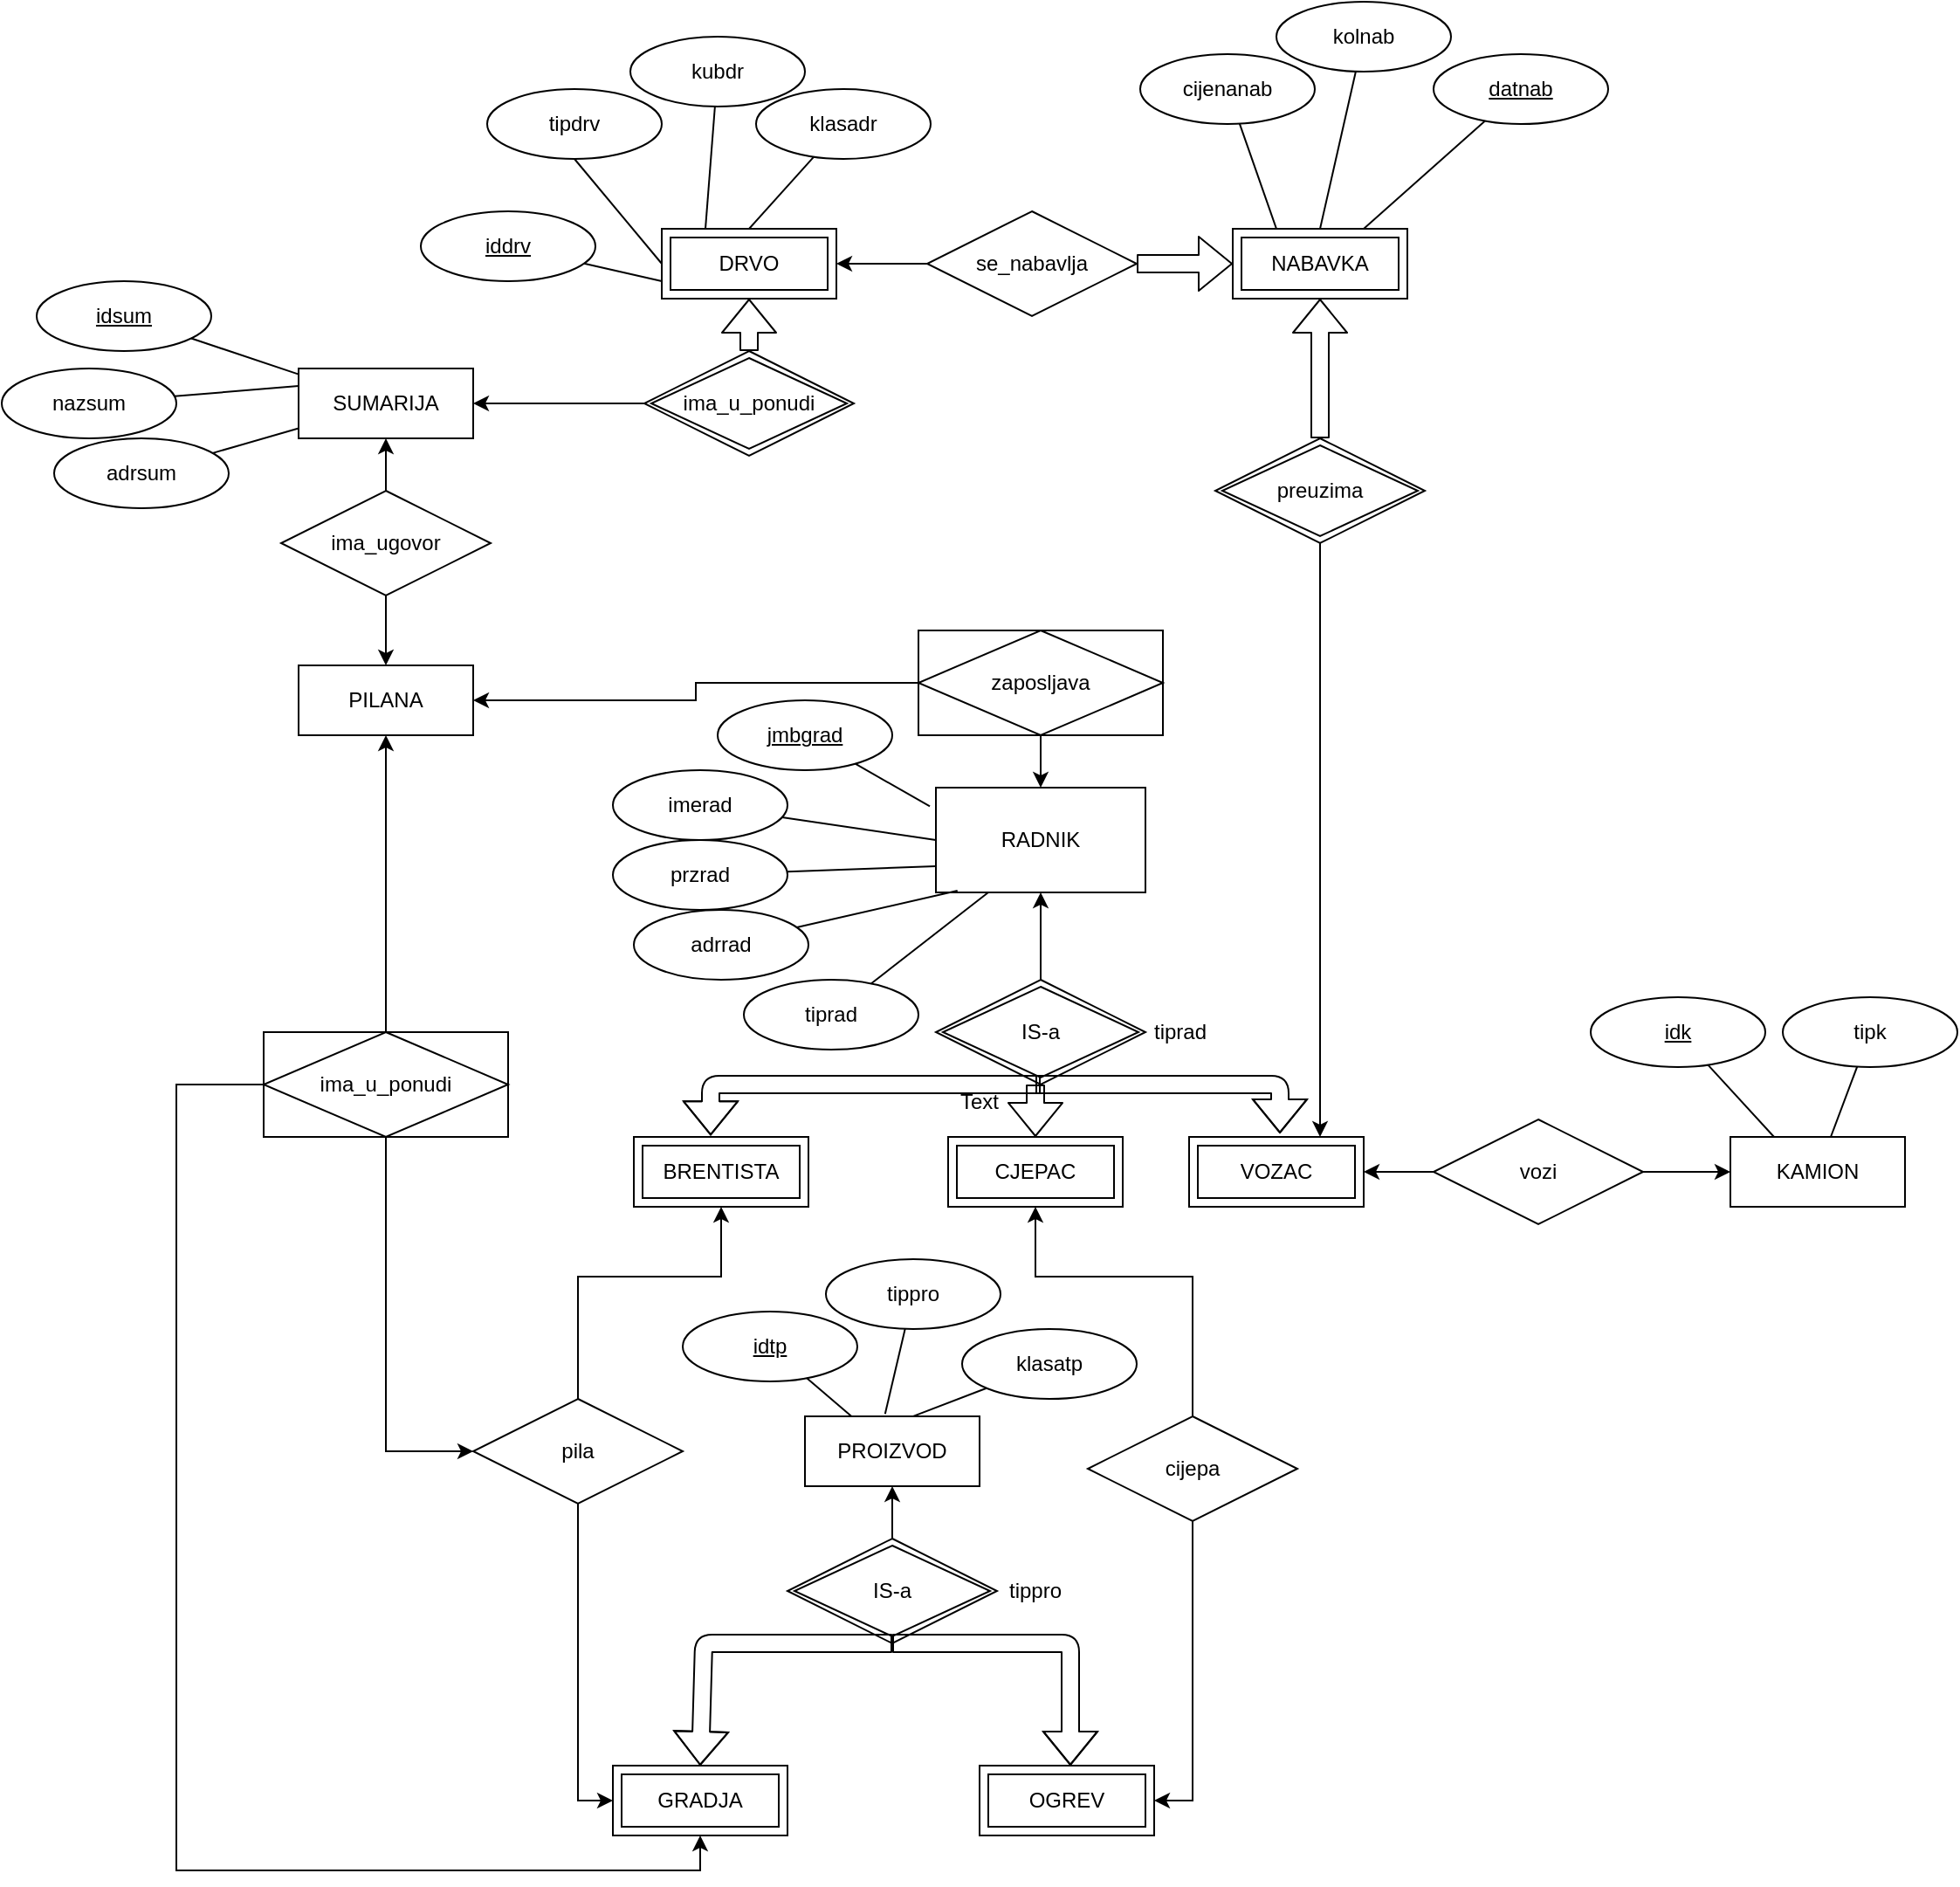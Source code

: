 <mxfile version="14.6.3" type="github"><diagram id="-kFveXUPwsFfeu6zUe2m" name="Pilana"><mxGraphModel dx="2805" dy="2001" grid="1" gridSize="10" guides="1" tooltips="1" connect="1" arrows="1" fold="1" page="1" pageScale="1" pageWidth="850" pageHeight="1100" math="0" shadow="0"><root><mxCell id="VTfaBfGXfOhWPhyagRME-0"/><mxCell id="VTfaBfGXfOhWPhyagRME-1" parent="VTfaBfGXfOhWPhyagRME-0"/><mxCell id="TEpIBOkcqICS6pkdpQE1-0" value="SUMARIJA" style="whiteSpace=wrap;html=1;align=center;" parent="VTfaBfGXfOhWPhyagRME-1" vertex="1"><mxGeometry x="-100" y="70" width="100" height="40" as="geometry"/></mxCell><mxCell id="7DrTEY1Zt3KniXVHyZ8X-17" style="edgeStyle=orthogonalEdgeStyle;rounded=0;orthogonalLoop=1;jettySize=auto;html=1;entryX=1;entryY=0.5;entryDx=0;entryDy=0;" parent="VTfaBfGXfOhWPhyagRME-1" source="0d1GbfKRoJuNtfmkYxLm-1" target="0d1GbfKRoJuNtfmkYxLm-7" edge="1"><mxGeometry relative="1" as="geometry"/></mxCell><mxCell id="0d1GbfKRoJuNtfmkYxLm-1" value="se_nabavlja" style="shape=rhombus;perimeter=rhombusPerimeter;whiteSpace=wrap;html=1;align=center;" parent="VTfaBfGXfOhWPhyagRME-1" vertex="1"><mxGeometry x="260" y="-20" width="120" height="60" as="geometry"/></mxCell><mxCell id="0d1GbfKRoJuNtfmkYxLm-7" value="DRVO" style="shape=ext;margin=3;double=1;whiteSpace=wrap;html=1;align=center;" parent="VTfaBfGXfOhWPhyagRME-1" vertex="1"><mxGeometry x="108" y="-10" width="100" height="40" as="geometry"/></mxCell><mxCell id="0d1GbfKRoJuNtfmkYxLm-13" style="edgeStyle=orthogonalEdgeStyle;rounded=0;orthogonalLoop=1;jettySize=auto;html=1;entryX=1;entryY=0.5;entryDx=0;entryDy=0;" parent="VTfaBfGXfOhWPhyagRME-1" source="0d1GbfKRoJuNtfmkYxLm-11" target="TEpIBOkcqICS6pkdpQE1-0" edge="1"><mxGeometry relative="1" as="geometry"/></mxCell><mxCell id="0d1GbfKRoJuNtfmkYxLm-11" value="ima_u_ponudi" style="shape=rhombus;double=1;perimeter=rhombusPerimeter;whiteSpace=wrap;html=1;align=center;" parent="VTfaBfGXfOhWPhyagRME-1" vertex="1"><mxGeometry x="98" y="60" width="120" height="60" as="geometry"/></mxCell><mxCell id="0d1GbfKRoJuNtfmkYxLm-14" value="" style="shape=flexArrow;endArrow=classic;html=1;exitX=0.5;exitY=0;exitDx=0;exitDy=0;entryX=0.5;entryY=1;entryDx=0;entryDy=0;" parent="VTfaBfGXfOhWPhyagRME-1" source="0d1GbfKRoJuNtfmkYxLm-11" target="0d1GbfKRoJuNtfmkYxLm-7" edge="1"><mxGeometry width="50" height="50" relative="1" as="geometry"><mxPoint x="160" y="40" as="sourcePoint"/><mxPoint x="168" y="30" as="targetPoint"/></mxGeometry></mxCell><mxCell id="7DrTEY1Zt3KniXVHyZ8X-18" style="edgeStyle=orthogonalEdgeStyle;rounded=0;orthogonalLoop=1;jettySize=auto;html=1;entryX=0.75;entryY=0;entryDx=0;entryDy=0;exitX=0.5;exitY=1;exitDx=0;exitDy=0;" parent="VTfaBfGXfOhWPhyagRME-1" source="KcC93rNtW8kEPos04EGD-0" target="p3acaW3qkLm7hWmr2kke-7" edge="1"><mxGeometry relative="1" as="geometry"><mxPoint x="700" y="290" as="targetPoint"/><Array as="points"><mxPoint x="485" y="170"/></Array><mxPoint x="530" y="190" as="sourcePoint"/></mxGeometry></mxCell><mxCell id="p3acaW3qkLm7hWmr2kke-0" value="RADNIK" style="rounded=0;whiteSpace=wrap;html=1;" parent="VTfaBfGXfOhWPhyagRME-1" vertex="1"><mxGeometry x="265" y="310" width="120" height="60" as="geometry"/></mxCell><mxCell id="gWbfadfHRAJaUCDf4oUx-10" style="edgeStyle=orthogonalEdgeStyle;rounded=0;orthogonalLoop=1;jettySize=auto;html=1;entryX=0.5;entryY=1;entryDx=0;entryDy=0;" parent="VTfaBfGXfOhWPhyagRME-1" source="p3acaW3qkLm7hWmr2kke-2" target="p3acaW3qkLm7hWmr2kke-0" edge="1"><mxGeometry relative="1" as="geometry"/></mxCell><mxCell id="p3acaW3qkLm7hWmr2kke-2" value="IS-a" style="shape=rhombus;double=1;perimeter=rhombusPerimeter;whiteSpace=wrap;html=1;align=center;" parent="VTfaBfGXfOhWPhyagRME-1" vertex="1"><mxGeometry x="265" y="420" width="120" height="60" as="geometry"/></mxCell><mxCell id="p3acaW3qkLm7hWmr2kke-4" value="BRENTISTA" style="shape=ext;margin=3;double=1;whiteSpace=wrap;html=1;align=center;" parent="VTfaBfGXfOhWPhyagRME-1" vertex="1"><mxGeometry x="92" y="510" width="100" height="40" as="geometry"/></mxCell><mxCell id="p3acaW3qkLm7hWmr2kke-5" value="CJEPAC" style="shape=ext;margin=3;double=1;whiteSpace=wrap;html=1;align=center;" parent="VTfaBfGXfOhWPhyagRME-1" vertex="1"><mxGeometry x="272" y="510" width="100" height="40" as="geometry"/></mxCell><mxCell id="p3acaW3qkLm7hWmr2kke-7" value="VOZAC" style="shape=ext;margin=3;double=1;whiteSpace=wrap;html=1;align=center;" parent="VTfaBfGXfOhWPhyagRME-1" vertex="1"><mxGeometry x="410" y="510" width="100" height="40" as="geometry"/></mxCell><mxCell id="p3acaW3qkLm7hWmr2kke-8" value="" style="shape=flexArrow;endArrow=classic;html=1;exitX=0.5;exitY=1;exitDx=0;exitDy=0;entryX=0.44;entryY=-0.021;entryDx=0;entryDy=0;entryPerimeter=0;" parent="VTfaBfGXfOhWPhyagRME-1" source="p3acaW3qkLm7hWmr2kke-2" target="p3acaW3qkLm7hWmr2kke-4" edge="1"><mxGeometry width="50" height="50" relative="1" as="geometry"><mxPoint x="172" y="550" as="sourcePoint"/><mxPoint x="222" y="500" as="targetPoint"/><Array as="points"><mxPoint x="136" y="480"/></Array></mxGeometry></mxCell><mxCell id="p3acaW3qkLm7hWmr2kke-9" value="" style="shape=flexArrow;endArrow=classic;html=1;entryX=0.5;entryY=0;entryDx=0;entryDy=0;" parent="VTfaBfGXfOhWPhyagRME-1" target="p3acaW3qkLm7hWmr2kke-5" edge="1"><mxGeometry width="50" height="50" relative="1" as="geometry"><mxPoint x="322" y="480" as="sourcePoint"/><mxPoint x="222" y="500" as="targetPoint"/></mxGeometry></mxCell><mxCell id="p3acaW3qkLm7hWmr2kke-10" value="" style="shape=flexArrow;endArrow=classic;html=1;" parent="VTfaBfGXfOhWPhyagRME-1" edge="1"><mxGeometry width="50" height="50" relative="1" as="geometry"><mxPoint x="322" y="480" as="sourcePoint"/><mxPoint x="462" y="508" as="targetPoint"/><Array as="points"><mxPoint x="462" y="480"/></Array></mxGeometry></mxCell><mxCell id="hXGr55-CNzkPcO2XdoUR-0" value="KAMION" style="whiteSpace=wrap;html=1;align=center;" parent="VTfaBfGXfOhWPhyagRME-1" vertex="1"><mxGeometry x="720" y="510" width="100" height="40" as="geometry"/></mxCell><mxCell id="hXGr55-CNzkPcO2XdoUR-2" style="edgeStyle=orthogonalEdgeStyle;rounded=0;orthogonalLoop=1;jettySize=auto;html=1;entryX=1;entryY=0.5;entryDx=0;entryDy=0;" parent="VTfaBfGXfOhWPhyagRME-1" source="hXGr55-CNzkPcO2XdoUR-1" target="p3acaW3qkLm7hWmr2kke-7" edge="1"><mxGeometry relative="1" as="geometry"/></mxCell><mxCell id="hXGr55-CNzkPcO2XdoUR-3" style="edgeStyle=orthogonalEdgeStyle;rounded=0;orthogonalLoop=1;jettySize=auto;html=1;entryX=0;entryY=0.5;entryDx=0;entryDy=0;" parent="VTfaBfGXfOhWPhyagRME-1" source="hXGr55-CNzkPcO2XdoUR-1" target="hXGr55-CNzkPcO2XdoUR-0" edge="1"><mxGeometry relative="1" as="geometry"/></mxCell><mxCell id="hXGr55-CNzkPcO2XdoUR-1" value="vozi" style="shape=rhombus;perimeter=rhombusPerimeter;whiteSpace=wrap;html=1;align=center;" parent="VTfaBfGXfOhWPhyagRME-1" vertex="1"><mxGeometry x="550" y="500" width="120" height="60" as="geometry"/></mxCell><mxCell id="iNyY5vREnwNBSwG58W-f-0" value="PROIZVOD" style="whiteSpace=wrap;html=1;align=center;" parent="VTfaBfGXfOhWPhyagRME-1" vertex="1"><mxGeometry x="190" y="670" width="100" height="40" as="geometry"/></mxCell><mxCell id="iNyY5vREnwNBSwG58W-f-2" value="GRADJA" style="shape=ext;margin=3;double=1;whiteSpace=wrap;html=1;align=center;" parent="VTfaBfGXfOhWPhyagRME-1" vertex="1"><mxGeometry x="80" y="870" width="100" height="40" as="geometry"/></mxCell><mxCell id="7DrTEY1Zt3KniXVHyZ8X-15" style="edgeStyle=orthogonalEdgeStyle;rounded=0;orthogonalLoop=1;jettySize=auto;html=1;entryX=0.5;entryY=1;entryDx=0;entryDy=0;" parent="VTfaBfGXfOhWPhyagRME-1" source="7DrTEY1Zt3KniXVHyZ8X-8" target="iNyY5vREnwNBSwG58W-f-0" edge="1"><mxGeometry relative="1" as="geometry"/></mxCell><mxCell id="7DrTEY1Zt3KniXVHyZ8X-8" value="IS-a" style="shape=rhombus;double=1;perimeter=rhombusPerimeter;whiteSpace=wrap;html=1;align=center;" parent="VTfaBfGXfOhWPhyagRME-1" vertex="1"><mxGeometry x="180" y="740" width="120" height="60" as="geometry"/></mxCell><mxCell id="7DrTEY1Zt3KniXVHyZ8X-9" value="OGREV" style="shape=ext;margin=3;double=1;whiteSpace=wrap;html=1;align=center;" parent="VTfaBfGXfOhWPhyagRME-1" vertex="1"><mxGeometry x="290" y="870" width="100" height="40" as="geometry"/></mxCell><mxCell id="7DrTEY1Zt3KniXVHyZ8X-11" value="" style="shape=flexArrow;endArrow=classic;html=1;exitX=0.5;exitY=1;exitDx=0;exitDy=0;entryX=0.5;entryY=0;entryDx=0;entryDy=0;" parent="VTfaBfGXfOhWPhyagRME-1" source="7DrTEY1Zt3KniXVHyZ8X-8" edge="1"><mxGeometry width="50" height="50" relative="1" as="geometry"><mxPoint x="90" y="870" as="sourcePoint"/><mxPoint x="130" y="870" as="targetPoint"/><Array as="points"><mxPoint x="132" y="800"/></Array></mxGeometry></mxCell><mxCell id="7DrTEY1Zt3KniXVHyZ8X-12" value="" style="shape=flexArrow;endArrow=classic;html=1;entryX=0.5;entryY=0;entryDx=0;entryDy=0;" parent="VTfaBfGXfOhWPhyagRME-1" edge="1"><mxGeometry width="50" height="50" relative="1" as="geometry"><mxPoint x="240" y="800" as="sourcePoint"/><mxPoint x="342" y="870" as="targetPoint"/><Array as="points"><mxPoint x="342" y="800"/></Array></mxGeometry></mxCell><mxCell id="7DrTEY1Zt3KniXVHyZ8X-21" style="edgeStyle=orthogonalEdgeStyle;rounded=0;orthogonalLoop=1;jettySize=auto;html=1;entryX=0.5;entryY=1;entryDx=0;entryDy=0;" parent="VTfaBfGXfOhWPhyagRME-1" source="7DrTEY1Zt3KniXVHyZ8X-20" target="p3acaW3qkLm7hWmr2kke-4" edge="1"><mxGeometry relative="1" as="geometry"><Array as="points"><mxPoint x="60" y="590"/><mxPoint x="142" y="590"/></Array></mxGeometry></mxCell><mxCell id="7DrTEY1Zt3KniXVHyZ8X-22" style="edgeStyle=orthogonalEdgeStyle;rounded=0;orthogonalLoop=1;jettySize=auto;html=1;entryX=0;entryY=0.5;entryDx=0;entryDy=0;" parent="VTfaBfGXfOhWPhyagRME-1" source="7DrTEY1Zt3KniXVHyZ8X-20" target="iNyY5vREnwNBSwG58W-f-2" edge="1"><mxGeometry relative="1" as="geometry"/></mxCell><mxCell id="7DrTEY1Zt3KniXVHyZ8X-20" value="pila" style="shape=rhombus;perimeter=rhombusPerimeter;whiteSpace=wrap;html=1;align=center;" parent="VTfaBfGXfOhWPhyagRME-1" vertex="1"><mxGeometry y="660" width="120" height="60" as="geometry"/></mxCell><mxCell id="7DrTEY1Zt3KniXVHyZ8X-24" style="edgeStyle=orthogonalEdgeStyle;rounded=0;orthogonalLoop=1;jettySize=auto;html=1;entryX=0.5;entryY=1;entryDx=0;entryDy=0;" parent="VTfaBfGXfOhWPhyagRME-1" source="7DrTEY1Zt3KniXVHyZ8X-23" target="p3acaW3qkLm7hWmr2kke-5" edge="1"><mxGeometry relative="1" as="geometry"><Array as="points"><mxPoint x="412" y="590"/><mxPoint x="322" y="590"/></Array></mxGeometry></mxCell><mxCell id="7DrTEY1Zt3KniXVHyZ8X-25" style="edgeStyle=orthogonalEdgeStyle;rounded=0;orthogonalLoop=1;jettySize=auto;html=1;entryX=1;entryY=0.5;entryDx=0;entryDy=0;" parent="VTfaBfGXfOhWPhyagRME-1" source="7DrTEY1Zt3KniXVHyZ8X-23" target="7DrTEY1Zt3KniXVHyZ8X-9" edge="1"><mxGeometry relative="1" as="geometry"/></mxCell><mxCell id="7DrTEY1Zt3KniXVHyZ8X-23" value="cijepa" style="shape=rhombus;perimeter=rhombusPerimeter;whiteSpace=wrap;html=1;align=center;" parent="VTfaBfGXfOhWPhyagRME-1" vertex="1"><mxGeometry x="352" y="670" width="120" height="60" as="geometry"/></mxCell><mxCell id="gWbfadfHRAJaUCDf4oUx-0" value="tipdrv" style="ellipse;whiteSpace=wrap;html=1;align=center;" parent="VTfaBfGXfOhWPhyagRME-1" vertex="1"><mxGeometry x="8" y="-90" width="100" height="40" as="geometry"/></mxCell><mxCell id="gWbfadfHRAJaUCDf4oUx-1" value="kubdr" style="ellipse;whiteSpace=wrap;html=1;align=center;" parent="VTfaBfGXfOhWPhyagRME-1" vertex="1"><mxGeometry x="90" y="-120" width="100" height="40" as="geometry"/></mxCell><mxCell id="gWbfadfHRAJaUCDf4oUx-2" value="klasadr" style="ellipse;whiteSpace=wrap;html=1;align=center;" parent="VTfaBfGXfOhWPhyagRME-1" vertex="1"><mxGeometry x="162" y="-90" width="100" height="40" as="geometry"/></mxCell><mxCell id="gWbfadfHRAJaUCDf4oUx-3" value="" style="endArrow=none;html=1;entryX=0.5;entryY=1;entryDx=0;entryDy=0;exitX=0;exitY=0.5;exitDx=0;exitDy=0;" parent="VTfaBfGXfOhWPhyagRME-1" source="0d1GbfKRoJuNtfmkYxLm-7" target="gWbfadfHRAJaUCDf4oUx-0" edge="1"><mxGeometry width="50" height="50" relative="1" as="geometry"><mxPoint x="270" y="130" as="sourcePoint"/><mxPoint x="320" y="80" as="targetPoint"/></mxGeometry></mxCell><mxCell id="gWbfadfHRAJaUCDf4oUx-4" value="" style="endArrow=none;html=1;entryX=0.25;entryY=0;entryDx=0;entryDy=0;" parent="VTfaBfGXfOhWPhyagRME-1" source="gWbfadfHRAJaUCDf4oUx-1" target="0d1GbfKRoJuNtfmkYxLm-7" edge="1"><mxGeometry width="50" height="50" relative="1" as="geometry"><mxPoint x="70" y="-10" as="sourcePoint"/><mxPoint x="140.711" y="-60" as="targetPoint"/></mxGeometry></mxCell><mxCell id="gWbfadfHRAJaUCDf4oUx-5" value="" style="endArrow=none;html=1;entryX=0.5;entryY=0;entryDx=0;entryDy=0;" parent="VTfaBfGXfOhWPhyagRME-1" source="gWbfadfHRAJaUCDf4oUx-2" target="0d1GbfKRoJuNtfmkYxLm-7" edge="1"><mxGeometry width="50" height="50" relative="1" as="geometry"><mxPoint x="90" y="-40" as="sourcePoint"/><mxPoint x="90" y="-19.289" as="targetPoint"/></mxGeometry></mxCell><mxCell id="gWbfadfHRAJaUCDf4oUx-6" value="PILANA" style="whiteSpace=wrap;html=1;align=center;" parent="VTfaBfGXfOhWPhyagRME-1" vertex="1"><mxGeometry x="-100" y="240" width="100" height="40" as="geometry"/></mxCell><mxCell id="KcC93rNtW8kEPos04EGD-6" style="edgeStyle=orthogonalEdgeStyle;rounded=0;orthogonalLoop=1;jettySize=auto;html=1;entryX=1;entryY=0.5;entryDx=0;entryDy=0;" edge="1" parent="VTfaBfGXfOhWPhyagRME-1" source="gWbfadfHRAJaUCDf4oUx-7" target="gWbfadfHRAJaUCDf4oUx-6"><mxGeometry relative="1" as="geometry"/></mxCell><mxCell id="KcC93rNtW8kEPos04EGD-7" style="edgeStyle=orthogonalEdgeStyle;rounded=0;orthogonalLoop=1;jettySize=auto;html=1;" edge="1" parent="VTfaBfGXfOhWPhyagRME-1" source="gWbfadfHRAJaUCDf4oUx-7" target="p3acaW3qkLm7hWmr2kke-0"><mxGeometry relative="1" as="geometry"/></mxCell><mxCell id="gWbfadfHRAJaUCDf4oUx-7" value="zaposljava" style="shape=associativeEntity;whiteSpace=wrap;html=1;align=center;" parent="VTfaBfGXfOhWPhyagRME-1" vertex="1"><mxGeometry x="255" y="220" width="140" height="60" as="geometry"/></mxCell><mxCell id="J5nEfUmwYeuKwN3kCp7W-1" style="edgeStyle=orthogonalEdgeStyle;rounded=0;orthogonalLoop=1;jettySize=auto;html=1;" parent="VTfaBfGXfOhWPhyagRME-1" source="J5nEfUmwYeuKwN3kCp7W-0" target="TEpIBOkcqICS6pkdpQE1-0" edge="1"><mxGeometry relative="1" as="geometry"/></mxCell><mxCell id="J5nEfUmwYeuKwN3kCp7W-3" style="edgeStyle=orthogonalEdgeStyle;rounded=0;orthogonalLoop=1;jettySize=auto;html=1;entryX=0.5;entryY=0;entryDx=0;entryDy=0;" parent="VTfaBfGXfOhWPhyagRME-1" source="J5nEfUmwYeuKwN3kCp7W-0" edge="1" target="gWbfadfHRAJaUCDf4oUx-6"><mxGeometry relative="1" as="geometry"><mxPoint x="10" y="229" as="targetPoint"/></mxGeometry></mxCell><mxCell id="J5nEfUmwYeuKwN3kCp7W-0" value="ima_ugovor" style="shape=rhombus;perimeter=rhombusPerimeter;whiteSpace=wrap;html=1;align=center;" parent="VTfaBfGXfOhWPhyagRME-1" vertex="1"><mxGeometry x="-110" y="140" width="120" height="60" as="geometry"/></mxCell><mxCell id="vg4PYCtsixjWnY_HnI0e-2" value="tippro" style="text;html=1;strokeColor=none;fillColor=none;align=center;verticalAlign=middle;whiteSpace=wrap;rounded=0;" parent="VTfaBfGXfOhWPhyagRME-1" vertex="1"><mxGeometry x="302" y="760" width="40" height="20" as="geometry"/></mxCell><mxCell id="vg4PYCtsixjWnY_HnI0e-3" value="klasatp" style="ellipse;whiteSpace=wrap;html=1;align=center;" parent="VTfaBfGXfOhWPhyagRME-1" vertex="1"><mxGeometry x="280" y="620" width="100" height="40" as="geometry"/></mxCell><mxCell id="vg4PYCtsixjWnY_HnI0e-4" value="&lt;u&gt;idtp&lt;/u&gt;" style="ellipse;whiteSpace=wrap;html=1;align=center;" parent="VTfaBfGXfOhWPhyagRME-1" vertex="1"><mxGeometry x="120" y="610" width="100" height="40" as="geometry"/></mxCell><mxCell id="vg4PYCtsixjWnY_HnI0e-5" value="" style="endArrow=none;html=1;" parent="VTfaBfGXfOhWPhyagRME-1" source="vg4PYCtsixjWnY_HnI0e-4" target="iNyY5vREnwNBSwG58W-f-0" edge="1"><mxGeometry width="50" height="50" relative="1" as="geometry"><mxPoint x="170" y="700" as="sourcePoint"/><mxPoint x="170" y="720.711" as="targetPoint"/></mxGeometry></mxCell><mxCell id="vg4PYCtsixjWnY_HnI0e-6" value="" style="endArrow=none;html=1;entryX=0.617;entryY=0.001;entryDx=0;entryDy=0;entryPerimeter=0;" parent="VTfaBfGXfOhWPhyagRME-1" source="vg4PYCtsixjWnY_HnI0e-3" target="iNyY5vREnwNBSwG58W-f-0" edge="1"><mxGeometry width="50" height="50" relative="1" as="geometry"><mxPoint x="280" y="700" as="sourcePoint"/><mxPoint x="280" y="720.711" as="targetPoint"/></mxGeometry></mxCell><mxCell id="vg4PYCtsixjWnY_HnI0e-7" value="tippro" style="ellipse;whiteSpace=wrap;html=1;align=center;" parent="VTfaBfGXfOhWPhyagRME-1" vertex="1"><mxGeometry x="202" y="580" width="100" height="40" as="geometry"/></mxCell><mxCell id="vg4PYCtsixjWnY_HnI0e-8" value="" style="endArrow=none;html=1;entryX=0.459;entryY=-0.034;entryDx=0;entryDy=0;entryPerimeter=0;" parent="VTfaBfGXfOhWPhyagRME-1" source="vg4PYCtsixjWnY_HnI0e-7" target="iNyY5vREnwNBSwG58W-f-0" edge="1"><mxGeometry width="50" height="50" relative="1" as="geometry"><mxPoint x="258" y="660" as="sourcePoint"/><mxPoint x="258" y="680.711" as="targetPoint"/></mxGeometry></mxCell><mxCell id="vg4PYCtsixjWnY_HnI0e-9" value="&lt;u&gt;jmbgrad&lt;/u&gt;" style="ellipse;whiteSpace=wrap;html=1;align=center;" parent="VTfaBfGXfOhWPhyagRME-1" vertex="1"><mxGeometry x="140" y="260" width="100" height="40" as="geometry"/></mxCell><mxCell id="vg4PYCtsixjWnY_HnI0e-10" value="imerad" style="ellipse;whiteSpace=wrap;html=1;align=center;" parent="VTfaBfGXfOhWPhyagRME-1" vertex="1"><mxGeometry x="80" y="300" width="100" height="40" as="geometry"/></mxCell><mxCell id="vg4PYCtsixjWnY_HnI0e-11" value="przrad" style="ellipse;whiteSpace=wrap;html=1;align=center;" parent="VTfaBfGXfOhWPhyagRME-1" vertex="1"><mxGeometry x="80" y="340" width="100" height="40" as="geometry"/></mxCell><mxCell id="vg4PYCtsixjWnY_HnI0e-12" value="adrrad" style="ellipse;whiteSpace=wrap;html=1;align=center;" parent="VTfaBfGXfOhWPhyagRME-1" vertex="1"><mxGeometry x="92" y="380" width="100" height="40" as="geometry"/></mxCell><mxCell id="vg4PYCtsixjWnY_HnI0e-13" value="tiprad" style="ellipse;whiteSpace=wrap;html=1;align=center;" parent="VTfaBfGXfOhWPhyagRME-1" vertex="1"><mxGeometry x="155" y="420" width="100" height="40" as="geometry"/></mxCell><mxCell id="vg4PYCtsixjWnY_HnI0e-14" value="" style="endArrow=none;html=1;entryX=-0.029;entryY=0.179;entryDx=0;entryDy=0;entryPerimeter=0;" parent="VTfaBfGXfOhWPhyagRME-1" source="vg4PYCtsixjWnY_HnI0e-9" target="p3acaW3qkLm7hWmr2kke-0" edge="1"><mxGeometry width="50" height="50" relative="1" as="geometry"><mxPoint x="-60" y="460" as="sourcePoint"/><mxPoint x="10.711" y="410" as="targetPoint"/></mxGeometry></mxCell><mxCell id="vg4PYCtsixjWnY_HnI0e-15" value="" style="endArrow=none;html=1;entryX=0;entryY=0.5;entryDx=0;entryDy=0;" parent="VTfaBfGXfOhWPhyagRME-1" source="vg4PYCtsixjWnY_HnI0e-10" target="p3acaW3qkLm7hWmr2kke-0" edge="1"><mxGeometry width="50" height="50" relative="1" as="geometry"><mxPoint x="-60" y="510" as="sourcePoint"/><mxPoint x="10.711" y="460" as="targetPoint"/></mxGeometry></mxCell><mxCell id="vg4PYCtsixjWnY_HnI0e-16" value="" style="endArrow=none;html=1;entryX=0;entryY=0.75;entryDx=0;entryDy=0;" parent="VTfaBfGXfOhWPhyagRME-1" source="vg4PYCtsixjWnY_HnI0e-11" target="p3acaW3qkLm7hWmr2kke-0" edge="1"><mxGeometry width="50" height="50" relative="1" as="geometry"><mxPoint x="-70" y="560" as="sourcePoint"/><mxPoint x="0.711" y="510" as="targetPoint"/></mxGeometry></mxCell><mxCell id="vg4PYCtsixjWnY_HnI0e-17" value="" style="endArrow=none;html=1;entryX=0.103;entryY=0.983;entryDx=0;entryDy=0;entryPerimeter=0;" parent="VTfaBfGXfOhWPhyagRME-1" source="vg4PYCtsixjWnY_HnI0e-12" target="p3acaW3qkLm7hWmr2kke-0" edge="1"><mxGeometry width="50" height="50" relative="1" as="geometry"><mxPoint x="-50" y="620" as="sourcePoint"/><mxPoint x="20.711" y="570" as="targetPoint"/></mxGeometry></mxCell><mxCell id="vg4PYCtsixjWnY_HnI0e-18" value="" style="endArrow=none;html=1;entryX=0.25;entryY=1;entryDx=0;entryDy=0;" parent="VTfaBfGXfOhWPhyagRME-1" source="vg4PYCtsixjWnY_HnI0e-13" target="p3acaW3qkLm7hWmr2kke-0" edge="1"><mxGeometry width="50" height="50" relative="1" as="geometry"><mxPoint x="-80" y="680" as="sourcePoint"/><mxPoint x="-9.289" y="630" as="targetPoint"/></mxGeometry></mxCell><mxCell id="vg4PYCtsixjWnY_HnI0e-19" value="tiprad" style="text;html=1;strokeColor=none;fillColor=none;align=center;verticalAlign=middle;whiteSpace=wrap;rounded=0;" parent="VTfaBfGXfOhWPhyagRME-1" vertex="1"><mxGeometry x="385" y="440" width="40" height="20" as="geometry"/></mxCell><mxCell id="2gYSpfkT61Sv5RoiNzm1-0" value="&lt;u&gt;datnab&lt;/u&gt;" style="ellipse;whiteSpace=wrap;html=1;align=center;" parent="VTfaBfGXfOhWPhyagRME-1" vertex="1"><mxGeometry x="550" y="-110" width="100" height="40" as="geometry"/></mxCell><mxCell id="2gYSpfkT61Sv5RoiNzm1-1" value="kolnab" style="ellipse;whiteSpace=wrap;html=1;align=center;" parent="VTfaBfGXfOhWPhyagRME-1" vertex="1"><mxGeometry x="460" y="-140" width="100" height="40" as="geometry"/></mxCell><mxCell id="2gYSpfkT61Sv5RoiNzm1-3" value="cijenanab" style="ellipse;whiteSpace=wrap;html=1;align=center;" parent="VTfaBfGXfOhWPhyagRME-1" vertex="1"><mxGeometry x="382" y="-110" width="100" height="40" as="geometry"/></mxCell><mxCell id="2gYSpfkT61Sv5RoiNzm1-4" value="" style="endArrow=none;html=1;entryX=0.25;entryY=0;entryDx=0;entryDy=0;" parent="VTfaBfGXfOhWPhyagRME-1" source="2gYSpfkT61Sv5RoiNzm1-3" target="KcC93rNtW8kEPos04EGD-1" edge="1"><mxGeometry width="50" height="50" relative="1" as="geometry"><mxPoint x="432" y="-20" as="sourcePoint"/><mxPoint x="505" y="-10" as="targetPoint"/></mxGeometry></mxCell><mxCell id="2gYSpfkT61Sv5RoiNzm1-5" value="" style="endArrow=none;html=1;entryX=0.5;entryY=0;entryDx=0;entryDy=0;" parent="VTfaBfGXfOhWPhyagRME-1" source="2gYSpfkT61Sv5RoiNzm1-1" target="KcC93rNtW8kEPos04EGD-1" edge="1"><mxGeometry width="50" height="50" relative="1" as="geometry"><mxPoint x="510" y="-50" as="sourcePoint"/><mxPoint x="526.923" y="-10" as="targetPoint"/></mxGeometry></mxCell><mxCell id="2gYSpfkT61Sv5RoiNzm1-6" value="" style="endArrow=none;html=1;entryX=0.75;entryY=0;entryDx=0;entryDy=0;" parent="VTfaBfGXfOhWPhyagRME-1" source="2gYSpfkT61Sv5RoiNzm1-0" target="KcC93rNtW8kEPos04EGD-1" edge="1"><mxGeometry width="50" height="50" relative="1" as="geometry"><mxPoint x="600" y="-20" as="sourcePoint"/><mxPoint x="549.8" y="-11.68" as="targetPoint"/></mxGeometry></mxCell><mxCell id="2gYSpfkT61Sv5RoiNzm1-8" value="idsum" style="ellipse;whiteSpace=wrap;html=1;align=center;fontStyle=4;" parent="VTfaBfGXfOhWPhyagRME-1" vertex="1"><mxGeometry x="-250" y="20" width="100" height="40" as="geometry"/></mxCell><mxCell id="2gYSpfkT61Sv5RoiNzm1-9" value="nazsum" style="ellipse;whiteSpace=wrap;html=1;align=center;" parent="VTfaBfGXfOhWPhyagRME-1" vertex="1"><mxGeometry x="-270" y="70" width="100" height="40" as="geometry"/></mxCell><mxCell id="2gYSpfkT61Sv5RoiNzm1-10" value="adrsum" style="ellipse;whiteSpace=wrap;html=1;align=center;" parent="VTfaBfGXfOhWPhyagRME-1" vertex="1"><mxGeometry x="-240" y="110" width="100" height="40" as="geometry"/></mxCell><mxCell id="2gYSpfkT61Sv5RoiNzm1-11" value="" style="endArrow=none;html=1;" parent="VTfaBfGXfOhWPhyagRME-1" source="2gYSpfkT61Sv5RoiNzm1-8" target="TEpIBOkcqICS6pkdpQE1-0" edge="1"><mxGeometry width="50" height="50" relative="1" as="geometry"><mxPoint x="159.289" y="170" as="sourcePoint"/><mxPoint x="159.289" y="120" as="targetPoint"/></mxGeometry></mxCell><mxCell id="2gYSpfkT61Sv5RoiNzm1-12" value="" style="endArrow=none;html=1;entryX=0;entryY=0.25;entryDx=0;entryDy=0;" parent="VTfaBfGXfOhWPhyagRME-1" source="2gYSpfkT61Sv5RoiNzm1-9" target="TEpIBOkcqICS6pkdpQE1-0" edge="1"><mxGeometry width="50" height="50" relative="1" as="geometry"><mxPoint x="159.289" y="240" as="sourcePoint"/><mxPoint x="159.289" y="190" as="targetPoint"/></mxGeometry></mxCell><mxCell id="2gYSpfkT61Sv5RoiNzm1-13" value="" style="endArrow=none;html=1;" parent="VTfaBfGXfOhWPhyagRME-1" source="2gYSpfkT61Sv5RoiNzm1-10" target="TEpIBOkcqICS6pkdpQE1-0" edge="1"><mxGeometry width="50" height="50" relative="1" as="geometry"><mxPoint x="129.289" y="310" as="sourcePoint"/><mxPoint x="129.289" y="260" as="targetPoint"/></mxGeometry></mxCell><mxCell id="8D43oT3hLqDlBvZ6XODB-2" value="iddrv" style="ellipse;whiteSpace=wrap;html=1;align=center;fontStyle=4;" parent="VTfaBfGXfOhWPhyagRME-1" vertex="1"><mxGeometry x="-30" y="-20" width="100" height="40" as="geometry"/></mxCell><mxCell id="8D43oT3hLqDlBvZ6XODB-3" value="" style="endArrow=none;html=1;entryX=0;entryY=0.75;entryDx=0;entryDy=0;" parent="VTfaBfGXfOhWPhyagRME-1" source="8D43oT3hLqDlBvZ6XODB-2" target="0d1GbfKRoJuNtfmkYxLm-7" edge="1"><mxGeometry width="50" height="50" relative="1" as="geometry"><mxPoint x="70" y="50" as="sourcePoint"/><mxPoint x="140.711" as="targetPoint"/></mxGeometry></mxCell><mxCell id="ZHPt1p4zr0oMGotxa86n-0" value="tipk" style="ellipse;whiteSpace=wrap;html=1;align=center;" parent="VTfaBfGXfOhWPhyagRME-1" vertex="1"><mxGeometry x="750" y="430" width="100" height="40" as="geometry"/></mxCell><mxCell id="ZHPt1p4zr0oMGotxa86n-1" value="&lt;u&gt;idk&lt;/u&gt;" style="ellipse;whiteSpace=wrap;html=1;align=center;" parent="VTfaBfGXfOhWPhyagRME-1" vertex="1"><mxGeometry x="640" y="430" width="100" height="40" as="geometry"/></mxCell><mxCell id="ZHPt1p4zr0oMGotxa86n-2" value="" style="endArrow=none;html=1;entryX=0.25;entryY=0;entryDx=0;entryDy=0;" parent="VTfaBfGXfOhWPhyagRME-1" source="ZHPt1p4zr0oMGotxa86n-1" target="hXGr55-CNzkPcO2XdoUR-0" edge="1"><mxGeometry width="50" height="50" relative="1" as="geometry"><mxPoint x="690" y="500" as="sourcePoint"/><mxPoint x="690" y="520.711" as="targetPoint"/></mxGeometry></mxCell><mxCell id="ZHPt1p4zr0oMGotxa86n-3" value="" style="endArrow=none;html=1;" parent="VTfaBfGXfOhWPhyagRME-1" source="ZHPt1p4zr0oMGotxa86n-0" target="hXGr55-CNzkPcO2XdoUR-0" edge="1"><mxGeometry width="50" height="50" relative="1" as="geometry"><mxPoint x="740" y="450" as="sourcePoint"/><mxPoint x="740" y="470.711" as="targetPoint"/></mxGeometry></mxCell><mxCell id="KcC93rNtW8kEPos04EGD-0" value="preuzima" style="shape=rhombus;double=1;perimeter=rhombusPerimeter;whiteSpace=wrap;html=1;align=center;" vertex="1" parent="VTfaBfGXfOhWPhyagRME-1"><mxGeometry x="425" y="110" width="120" height="60" as="geometry"/></mxCell><mxCell id="KcC93rNtW8kEPos04EGD-1" value="NABAVKA" style="shape=ext;margin=3;double=1;whiteSpace=wrap;html=1;align=center;" vertex="1" parent="VTfaBfGXfOhWPhyagRME-1"><mxGeometry x="435" y="-10" width="100" height="40" as="geometry"/></mxCell><mxCell id="KcC93rNtW8kEPos04EGD-2" value="" style="shape=flexArrow;endArrow=classic;html=1;exitX=0.5;exitY=0;exitDx=0;exitDy=0;entryX=0.5;entryY=1;entryDx=0;entryDy=0;" edge="1" parent="VTfaBfGXfOhWPhyagRME-1" source="KcC93rNtW8kEPos04EGD-0" target="KcC93rNtW8kEPos04EGD-1"><mxGeometry width="50" height="50" relative="1" as="geometry"><mxPoint x="450" y="260" as="sourcePoint"/><mxPoint x="500" y="210" as="targetPoint"/></mxGeometry></mxCell><mxCell id="KcC93rNtW8kEPos04EGD-3" value="" style="shape=flexArrow;endArrow=classic;html=1;exitX=1;exitY=0.5;exitDx=0;exitDy=0;entryX=0;entryY=0.5;entryDx=0;entryDy=0;" edge="1" parent="VTfaBfGXfOhWPhyagRME-1" source="0d1GbfKRoJuNtfmkYxLm-1" target="KcC93rNtW8kEPos04EGD-1"><mxGeometry width="50" height="50" relative="1" as="geometry"><mxPoint x="450" y="260" as="sourcePoint"/><mxPoint x="500" y="210" as="targetPoint"/></mxGeometry></mxCell><mxCell id="KcC93rNtW8kEPos04EGD-9" style="edgeStyle=orthogonalEdgeStyle;rounded=0;orthogonalLoop=1;jettySize=auto;html=1;entryX=0.5;entryY=1;entryDx=0;entryDy=0;" edge="1" parent="VTfaBfGXfOhWPhyagRME-1" source="KcC93rNtW8kEPos04EGD-4" target="iNyY5vREnwNBSwG58W-f-2"><mxGeometry relative="1" as="geometry"><Array as="points"><mxPoint x="-170" y="480"/><mxPoint x="-170" y="930"/><mxPoint x="130" y="930"/></Array></mxGeometry></mxCell><mxCell id="KcC93rNtW8kEPos04EGD-10" style="edgeStyle=orthogonalEdgeStyle;rounded=0;orthogonalLoop=1;jettySize=auto;html=1;entryX=0;entryY=0.5;entryDx=0;entryDy=0;" edge="1" parent="VTfaBfGXfOhWPhyagRME-1" source="KcC93rNtW8kEPos04EGD-4" target="7DrTEY1Zt3KniXVHyZ8X-20"><mxGeometry relative="1" as="geometry"><Array as="points"><mxPoint x="-50" y="690"/></Array></mxGeometry></mxCell><mxCell id="KcC93rNtW8kEPos04EGD-11" style="edgeStyle=orthogonalEdgeStyle;rounded=0;orthogonalLoop=1;jettySize=auto;html=1;" edge="1" parent="VTfaBfGXfOhWPhyagRME-1" source="KcC93rNtW8kEPos04EGD-4" target="gWbfadfHRAJaUCDf4oUx-6"><mxGeometry relative="1" as="geometry"/></mxCell><mxCell id="KcC93rNtW8kEPos04EGD-4" value="ima_u_ponudi" style="shape=associativeEntity;whiteSpace=wrap;html=1;align=center;" vertex="1" parent="VTfaBfGXfOhWPhyagRME-1"><mxGeometry x="-120" y="450" width="140" height="60" as="geometry"/></mxCell><mxCell id="KcC93rNtW8kEPos04EGD-12" value="Text" style="text;html=1;strokeColor=none;fillColor=none;align=center;verticalAlign=middle;whiteSpace=wrap;rounded=0;" vertex="1" parent="VTfaBfGXfOhWPhyagRME-1"><mxGeometry x="270" y="480" width="40" height="20" as="geometry"/></mxCell></root></mxGraphModel></diagram></mxfile>
